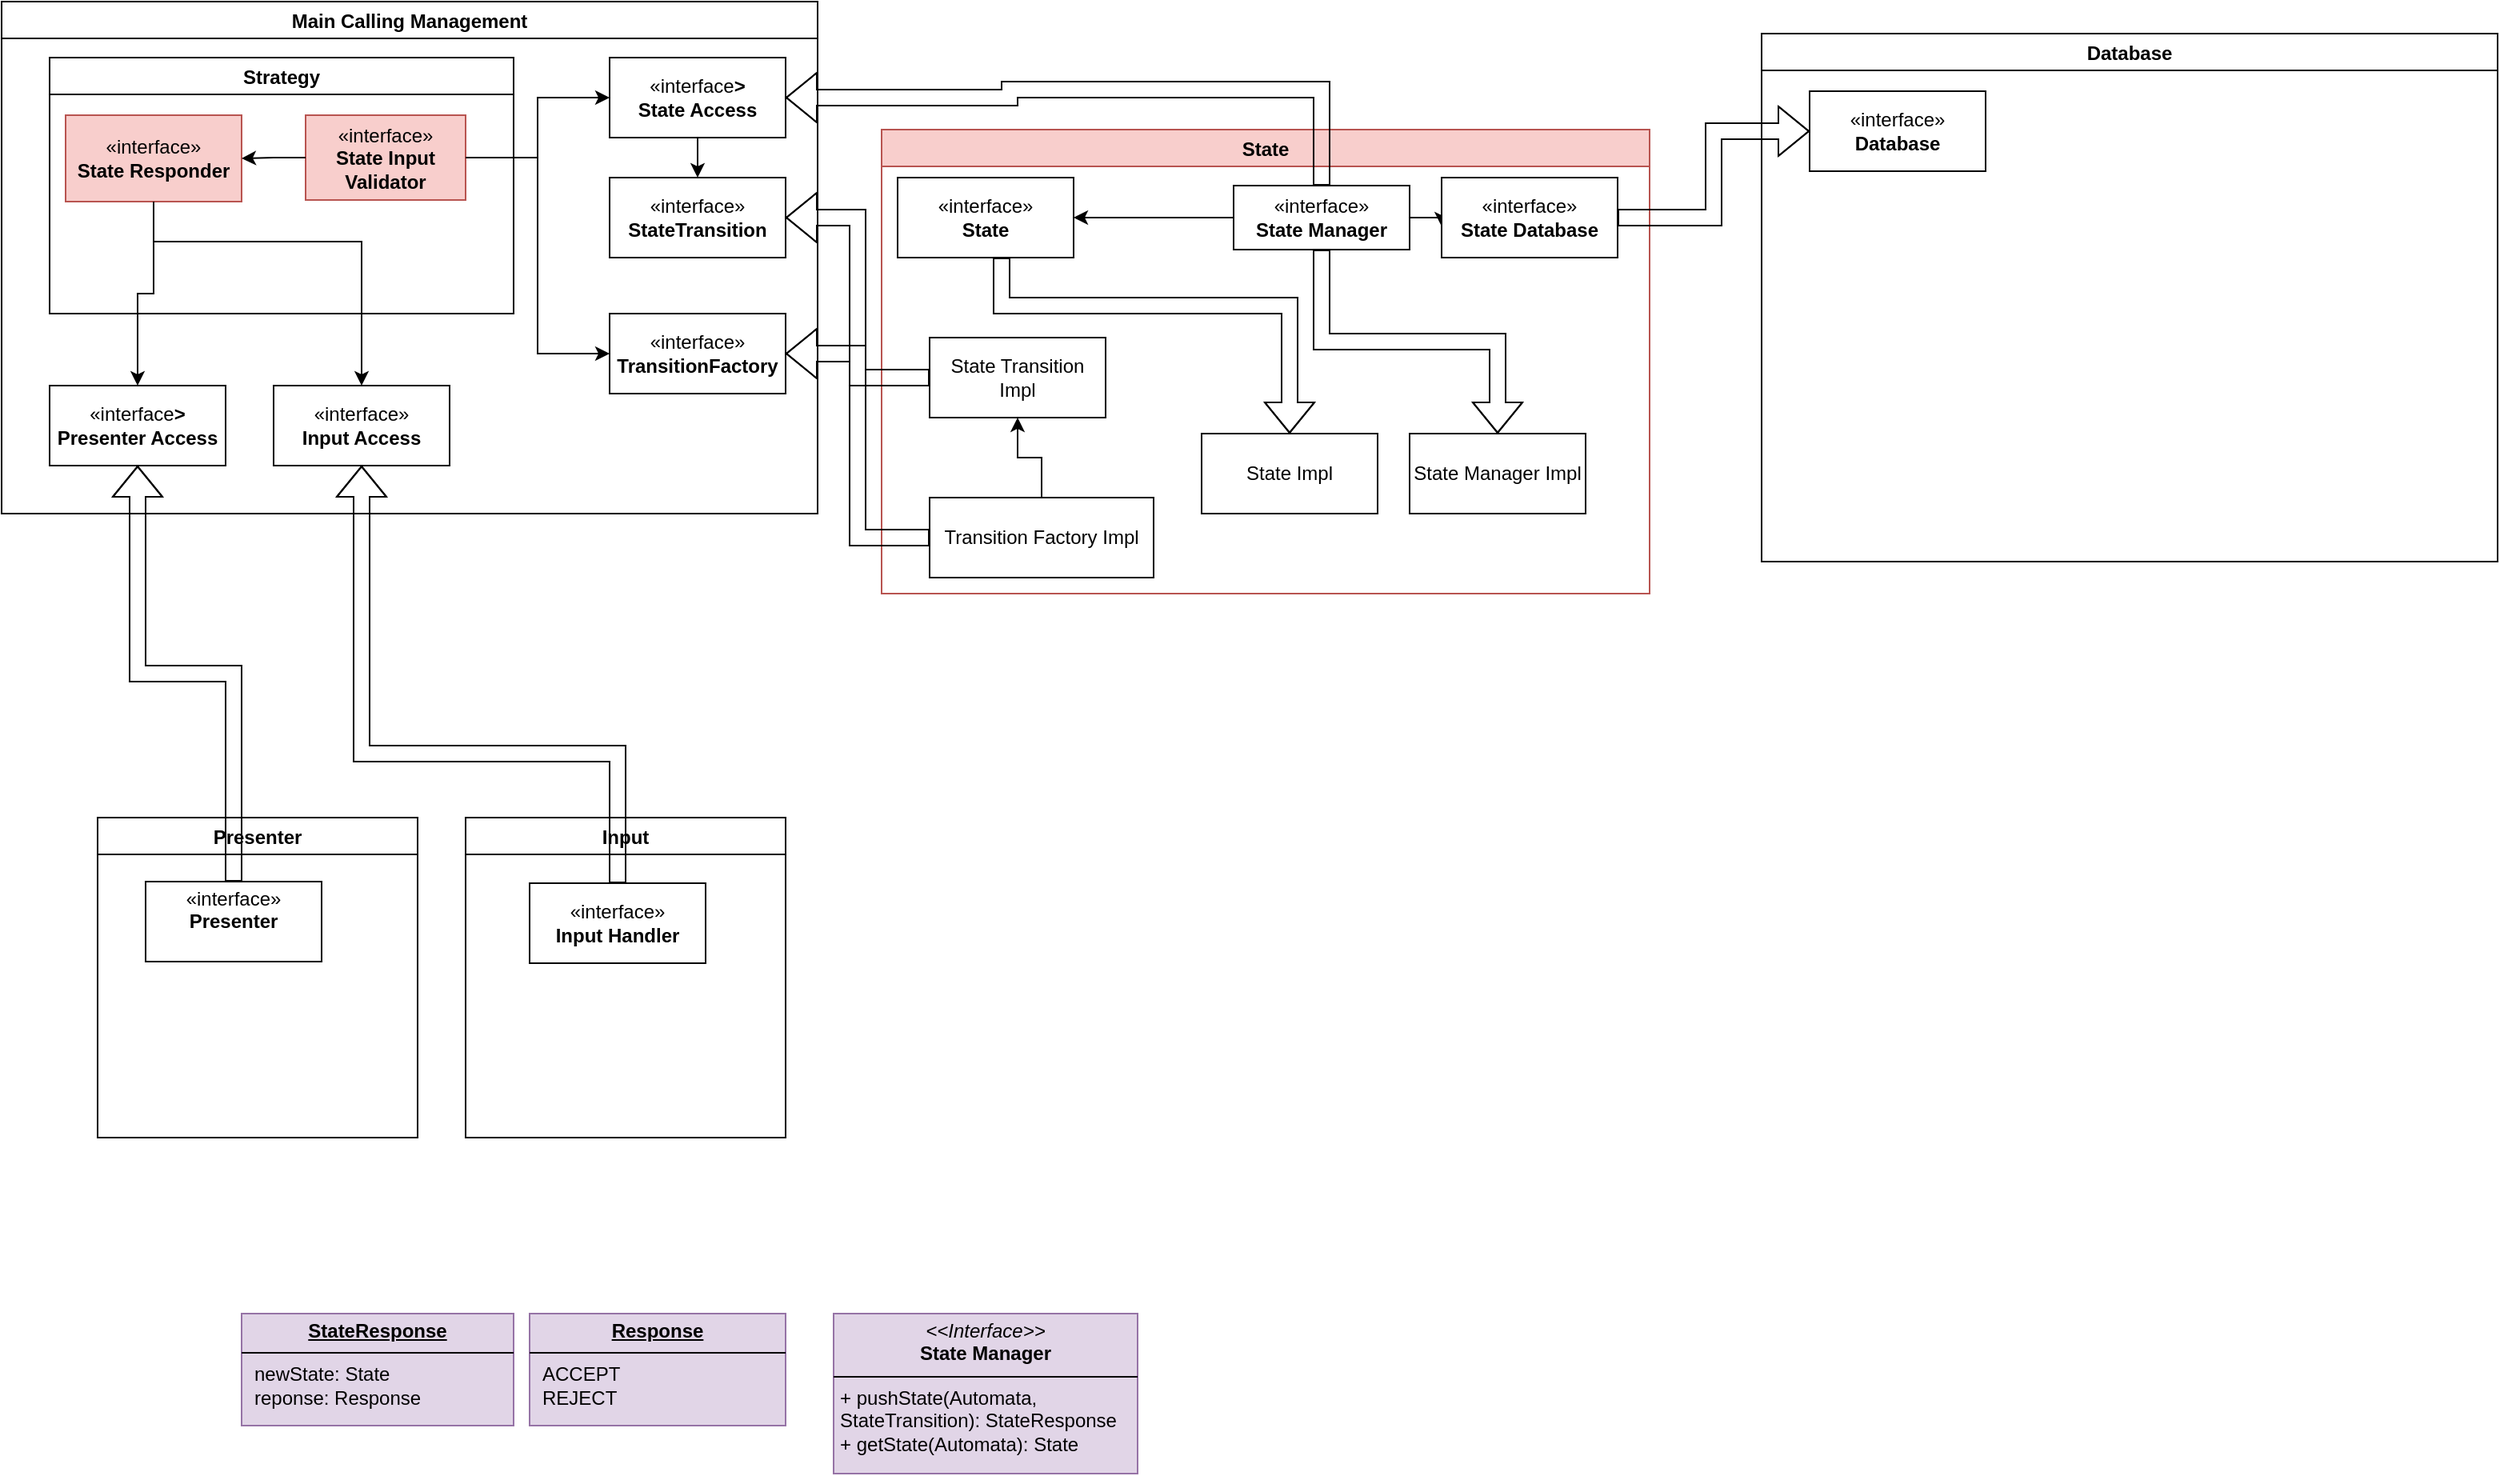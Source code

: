 <mxfile version="24.7.6">
  <diagram name="Page-1" id="tzbsYW9UCMJvGbDcSOl4">
    <mxGraphModel dx="1434" dy="746" grid="1" gridSize="10" guides="1" tooltips="1" connect="1" arrows="1" fold="1" page="1" pageScale="1" pageWidth="3300" pageHeight="4681" math="0" shadow="0">
      <root>
        <mxCell id="0" />
        <mxCell id="1" parent="0" />
        <mxCell id="_MBjRLvO4ldjzD8hgFdt-3" value="State" style="swimlane;fillColor=#f8cecc;strokeColor=#b85450;" parent="1" vertex="1">
          <mxGeometry x="580" y="80" width="480" height="290" as="geometry" />
        </mxCell>
        <mxCell id="_MBjRLvO4ldjzD8hgFdt-9" style="edgeStyle=orthogonalEdgeStyle;rounded=0;orthogonalLoop=1;jettySize=auto;html=1;entryX=0.5;entryY=0;entryDx=0;entryDy=0;shape=flexArrow;" parent="_MBjRLvO4ldjzD8hgFdt-3" source="_MBjRLvO4ldjzD8hgFdt-2" target="_MBjRLvO4ldjzD8hgFdt-8" edge="1">
          <mxGeometry relative="1" as="geometry" />
        </mxCell>
        <mxCell id="_MBjRLvO4ldjzD8hgFdt-13" style="edgeStyle=orthogonalEdgeStyle;rounded=0;orthogonalLoop=1;jettySize=auto;html=1;" parent="_MBjRLvO4ldjzD8hgFdt-3" source="_MBjRLvO4ldjzD8hgFdt-2" edge="1">
          <mxGeometry relative="1" as="geometry">
            <mxPoint x="350.059" y="60" as="targetPoint" />
          </mxGeometry>
        </mxCell>
        <mxCell id="_MBjRLvO4ldjzD8hgFdt-2" value="«interface»&lt;br&gt;&lt;div&gt;&lt;b&gt;State Manager&lt;br&gt;&lt;/b&gt;&lt;/div&gt;" style="html=1;whiteSpace=wrap;" parent="_MBjRLvO4ldjzD8hgFdt-3" vertex="1">
          <mxGeometry x="220" y="35" width="110" height="40" as="geometry" />
        </mxCell>
        <mxCell id="_MBjRLvO4ldjzD8hgFdt-8" value="State Manager Impl" style="html=1;whiteSpace=wrap;" parent="_MBjRLvO4ldjzD8hgFdt-3" vertex="1">
          <mxGeometry x="330" y="190" width="110" height="50" as="geometry" />
        </mxCell>
        <mxCell id="_MBjRLvO4ldjzD8hgFdt-18" value="State Impl" style="html=1;whiteSpace=wrap;" parent="_MBjRLvO4ldjzD8hgFdt-3" vertex="1">
          <mxGeometry x="200" y="190" width="110" height="50" as="geometry" />
        </mxCell>
        <mxCell id="a27PZKkFM3cRq0MSkT6U-8" value="&lt;div&gt;«interface»&lt;/div&gt;&lt;div&gt;&lt;b&gt;State Database&lt;/b&gt;&lt;br&gt;&lt;/div&gt;" style="html=1;whiteSpace=wrap;" parent="_MBjRLvO4ldjzD8hgFdt-3" vertex="1">
          <mxGeometry x="350" y="30" width="110" height="50" as="geometry" />
        </mxCell>
        <mxCell id="_MBjRLvO4ldjzD8hgFdt-17" value="&lt;div&gt;«interface»&lt;/div&gt;&lt;div&gt;&lt;b&gt;State&lt;/b&gt;&lt;br&gt;&lt;/div&gt;" style="html=1;whiteSpace=wrap;" parent="_MBjRLvO4ldjzD8hgFdt-3" vertex="1">
          <mxGeometry x="10" y="30" width="110" height="50" as="geometry" />
        </mxCell>
        <mxCell id="_MBjRLvO4ldjzD8hgFdt-26" style="edgeStyle=orthogonalEdgeStyle;rounded=0;orthogonalLoop=1;jettySize=auto;html=1;entryX=1;entryY=0.5;entryDx=0;entryDy=0;" parent="_MBjRLvO4ldjzD8hgFdt-3" source="_MBjRLvO4ldjzD8hgFdt-2" target="_MBjRLvO4ldjzD8hgFdt-17" edge="1">
          <mxGeometry relative="1" as="geometry" />
        </mxCell>
        <mxCell id="_MBjRLvO4ldjzD8hgFdt-19" style="edgeStyle=orthogonalEdgeStyle;rounded=0;orthogonalLoop=1;jettySize=auto;html=1;entryX=0.5;entryY=0;entryDx=0;entryDy=0;shape=flexArrow;" parent="_MBjRLvO4ldjzD8hgFdt-3" source="_MBjRLvO4ldjzD8hgFdt-17" target="_MBjRLvO4ldjzD8hgFdt-18" edge="1">
          <mxGeometry relative="1" as="geometry">
            <Array as="points">
              <mxPoint x="75" y="110" />
              <mxPoint x="255" y="110" />
            </Array>
          </mxGeometry>
        </mxCell>
        <mxCell id="pTKxA4EhyeNnc-9FHxFn-19" style="edgeStyle=orthogonalEdgeStyle;rounded=0;orthogonalLoop=1;jettySize=auto;html=1;entryX=0.5;entryY=1;entryDx=0;entryDy=0;" edge="1" parent="_MBjRLvO4ldjzD8hgFdt-3" source="pTKxA4EhyeNnc-9FHxFn-14" target="pTKxA4EhyeNnc-9FHxFn-17">
          <mxGeometry relative="1" as="geometry" />
        </mxCell>
        <mxCell id="pTKxA4EhyeNnc-9FHxFn-14" value="&lt;div&gt;Transition Factory Impl&lt;/div&gt;" style="html=1;whiteSpace=wrap;" vertex="1" parent="_MBjRLvO4ldjzD8hgFdt-3">
          <mxGeometry x="30" y="230" width="140" height="50" as="geometry" />
        </mxCell>
        <mxCell id="pTKxA4EhyeNnc-9FHxFn-17" value="State Transition Impl" style="html=1;whiteSpace=wrap;" vertex="1" parent="_MBjRLvO4ldjzD8hgFdt-3">
          <mxGeometry x="30" y="130" width="110" height="50" as="geometry" />
        </mxCell>
        <mxCell id="_MBjRLvO4ldjzD8hgFdt-14" value="Presenter" style="swimlane;" parent="1" vertex="1">
          <mxGeometry x="90" y="510" width="200" height="200" as="geometry" />
        </mxCell>
        <mxCell id="_MBjRLvO4ldjzD8hgFdt-30" value="&lt;div&gt;«interface»&lt;/div&gt;&lt;div&gt;&lt;b&gt;Presenter&lt;/b&gt;&lt;/div&gt;&lt;div&gt;&lt;b&gt;&lt;br&gt;&lt;/b&gt;&lt;/div&gt;" style="html=1;whiteSpace=wrap;" parent="_MBjRLvO4ldjzD8hgFdt-14" vertex="1">
          <mxGeometry x="30" y="40" width="110" height="50" as="geometry" />
        </mxCell>
        <mxCell id="_MBjRLvO4ldjzD8hgFdt-16" value="Input" style="swimlane;" parent="1" vertex="1">
          <mxGeometry x="320" y="510" width="200" height="200" as="geometry" />
        </mxCell>
        <mxCell id="_MBjRLvO4ldjzD8hgFdt-37" value="&lt;div&gt;«interface»&lt;/div&gt;&lt;div&gt;&lt;b&gt;Input Handler&lt;/b&gt;&lt;/div&gt;" style="html=1;whiteSpace=wrap;" parent="_MBjRLvO4ldjzD8hgFdt-16" vertex="1">
          <mxGeometry x="40" y="41" width="110" height="50" as="geometry" />
        </mxCell>
        <mxCell id="_MBjRLvO4ldjzD8hgFdt-20" value="Main Calling Management" style="swimlane;" parent="1" vertex="1">
          <mxGeometry x="30" width="510" height="320" as="geometry" />
        </mxCell>
        <mxCell id="pTKxA4EhyeNnc-9FHxFn-9" style="edgeStyle=orthogonalEdgeStyle;rounded=0;orthogonalLoop=1;jettySize=auto;html=1;entryX=0.5;entryY=0;entryDx=0;entryDy=0;" edge="1" parent="_MBjRLvO4ldjzD8hgFdt-20" source="_MBjRLvO4ldjzD8hgFdt-25" target="pTKxA4EhyeNnc-9FHxFn-1">
          <mxGeometry relative="1" as="geometry">
            <mxPoint x="435" y="130" as="targetPoint" />
          </mxGeometry>
        </mxCell>
        <mxCell id="_MBjRLvO4ldjzD8hgFdt-25" value="&lt;div&gt;«interface&lt;b&gt;&amp;gt;&lt;/b&gt;&lt;/div&gt;&lt;div&gt;&lt;b&gt;State Access&lt;br&gt;&lt;/b&gt;&lt;/div&gt;" style="html=1;whiteSpace=wrap;" parent="_MBjRLvO4ldjzD8hgFdt-20" vertex="1">
          <mxGeometry x="380" y="35" width="110" height="50" as="geometry" />
        </mxCell>
        <mxCell id="_MBjRLvO4ldjzD8hgFdt-29" value="&lt;div&gt;«interface&lt;b&gt;&amp;gt;&lt;/b&gt;&lt;/div&gt;&lt;div&gt;&lt;b&gt;Presenter Access&lt;br&gt;&lt;/b&gt;&lt;/div&gt;" style="html=1;whiteSpace=wrap;" parent="_MBjRLvO4ldjzD8hgFdt-20" vertex="1">
          <mxGeometry x="30" y="240" width="110" height="50" as="geometry" />
        </mxCell>
        <mxCell id="_MBjRLvO4ldjzD8hgFdt-33" value="«interface»&lt;br&gt;&lt;b&gt;Input Access&lt;/b&gt;" style="html=1;whiteSpace=wrap;" parent="_MBjRLvO4ldjzD8hgFdt-20" vertex="1">
          <mxGeometry x="170" y="240" width="110" height="50" as="geometry" />
        </mxCell>
        <mxCell id="a27PZKkFM3cRq0MSkT6U-6" style="edgeStyle=orthogonalEdgeStyle;rounded=0;orthogonalLoop=1;jettySize=auto;html=1;entryX=0;entryY=0.5;entryDx=0;entryDy=0;" parent="_MBjRLvO4ldjzD8hgFdt-20" source="a27PZKkFM3cRq0MSkT6U-1" target="_MBjRLvO4ldjzD8hgFdt-25" edge="1">
          <mxGeometry relative="1" as="geometry" />
        </mxCell>
        <mxCell id="a27PZKkFM3cRq0MSkT6U-13" value="Strategy" style="swimlane;" parent="_MBjRLvO4ldjzD8hgFdt-20" vertex="1">
          <mxGeometry x="30" y="35" width="290" height="160" as="geometry" />
        </mxCell>
        <mxCell id="a27PZKkFM3cRq0MSkT6U-2" value="&lt;div&gt;«interface»&lt;/div&gt;&lt;div&gt;&lt;b&gt;State Responder&lt;/b&gt;&lt;br&gt;&lt;/div&gt;" style="html=1;whiteSpace=wrap;fillColor=#f8cecc;strokeColor=#b85450;" parent="a27PZKkFM3cRq0MSkT6U-13" vertex="1">
          <mxGeometry x="10" y="36" width="110" height="54" as="geometry" />
        </mxCell>
        <mxCell id="a27PZKkFM3cRq0MSkT6U-1" value="«interface»&lt;br&gt;&lt;b&gt;State Input Validator&lt;/b&gt;" style="html=1;whiteSpace=wrap;fillColor=#f8cecc;strokeColor=#b85450;" parent="a27PZKkFM3cRq0MSkT6U-13" vertex="1">
          <mxGeometry x="160" y="36" width="100" height="53" as="geometry" />
        </mxCell>
        <mxCell id="a27PZKkFM3cRq0MSkT6U-5" style="edgeStyle=orthogonalEdgeStyle;rounded=0;orthogonalLoop=1;jettySize=auto;html=1;entryX=1;entryY=0.5;entryDx=0;entryDy=0;" parent="a27PZKkFM3cRq0MSkT6U-13" source="a27PZKkFM3cRq0MSkT6U-1" target="a27PZKkFM3cRq0MSkT6U-2" edge="1">
          <mxGeometry relative="1" as="geometry" />
        </mxCell>
        <mxCell id="pTKxA4EhyeNnc-9FHxFn-1" value="«interface»&lt;br&gt;&lt;b&gt;StateTransition&lt;/b&gt;" style="html=1;whiteSpace=wrap;" vertex="1" parent="_MBjRLvO4ldjzD8hgFdt-20">
          <mxGeometry x="380" y="110" width="110" height="50" as="geometry" />
        </mxCell>
        <mxCell id="pTKxA4EhyeNnc-9FHxFn-10" value="&lt;div&gt;«interface»&lt;/div&gt;&lt;div&gt;&lt;b&gt;TransitionFactory&lt;/b&gt;&lt;br&gt;&lt;/div&gt;" style="html=1;whiteSpace=wrap;" vertex="1" parent="_MBjRLvO4ldjzD8hgFdt-20">
          <mxGeometry x="380" y="195" width="110" height="50" as="geometry" />
        </mxCell>
        <mxCell id="pTKxA4EhyeNnc-9FHxFn-12" style="edgeStyle=orthogonalEdgeStyle;rounded=0;orthogonalLoop=1;jettySize=auto;html=1;entryX=0;entryY=0.5;entryDx=0;entryDy=0;" edge="1" parent="_MBjRLvO4ldjzD8hgFdt-20" source="a27PZKkFM3cRq0MSkT6U-1" target="pTKxA4EhyeNnc-9FHxFn-10">
          <mxGeometry relative="1" as="geometry">
            <mxPoint x="330" y="250" as="targetPoint" />
          </mxGeometry>
        </mxCell>
        <mxCell id="pTKxA4EhyeNnc-9FHxFn-20" style="edgeStyle=orthogonalEdgeStyle;rounded=0;orthogonalLoop=1;jettySize=auto;html=1;entryX=0.5;entryY=0;entryDx=0;entryDy=0;" edge="1" parent="_MBjRLvO4ldjzD8hgFdt-20" source="a27PZKkFM3cRq0MSkT6U-2" target="_MBjRLvO4ldjzD8hgFdt-29">
          <mxGeometry relative="1" as="geometry" />
        </mxCell>
        <mxCell id="pTKxA4EhyeNnc-9FHxFn-21" style="edgeStyle=orthogonalEdgeStyle;rounded=0;orthogonalLoop=1;jettySize=auto;html=1;entryX=0.5;entryY=0;entryDx=0;entryDy=0;" edge="1" parent="_MBjRLvO4ldjzD8hgFdt-20" source="a27PZKkFM3cRq0MSkT6U-2" target="_MBjRLvO4ldjzD8hgFdt-33">
          <mxGeometry relative="1" as="geometry">
            <Array as="points">
              <mxPoint x="95" y="150" />
              <mxPoint x="225" y="150" />
            </Array>
          </mxGeometry>
        </mxCell>
        <mxCell id="a27PZKkFM3cRq0MSkT6U-7" value="Database" style="swimlane;" parent="1" vertex="1">
          <mxGeometry x="1130" y="20" width="460" height="330" as="geometry" />
        </mxCell>
        <mxCell id="a27PZKkFM3cRq0MSkT6U-10" value="&lt;div&gt;«interface»&lt;/div&gt;&lt;div&gt;&lt;b&gt;Database&lt;/b&gt;&lt;br&gt;&lt;/div&gt;" style="html=1;whiteSpace=wrap;" parent="a27PZKkFM3cRq0MSkT6U-7" vertex="1">
          <mxGeometry x="30" y="36" width="110" height="50" as="geometry" />
        </mxCell>
        <mxCell id="a27PZKkFM3cRq0MSkT6U-11" style="edgeStyle=orthogonalEdgeStyle;rounded=0;orthogonalLoop=1;jettySize=auto;html=1;entryX=0;entryY=0.5;entryDx=0;entryDy=0;shape=flexArrow;" parent="1" source="a27PZKkFM3cRq0MSkT6U-8" target="a27PZKkFM3cRq0MSkT6U-10" edge="1">
          <mxGeometry relative="1" as="geometry" />
        </mxCell>
        <mxCell id="KzmgvDpr23mDpTlE40Pg-2" value="&lt;p style=&quot;margin:0px;margin-top:4px;text-align:center;&quot;&gt;&lt;i&gt;&amp;lt;&amp;lt;Interface&amp;gt;&amp;gt;&lt;/i&gt;&lt;br&gt;&lt;b&gt;State Manager&lt;/b&gt;&lt;br&gt;&lt;/p&gt;&lt;hr size=&quot;1&quot; style=&quot;border-style:solid;&quot;&gt;&lt;p style=&quot;margin:0px;margin-left:4px;&quot;&gt;+ pushState(Automata, StateTransition): StateResponse&lt;br&gt;+ getState(Automata): State&lt;/p&gt;&lt;p style=&quot;margin:0px;margin-left:4px;&quot;&gt;&lt;br&gt;&lt;/p&gt;" style="verticalAlign=top;align=left;overflow=fill;html=1;whiteSpace=wrap;fillColor=#e1d5e7;strokeColor=#9673a6;" parent="1" vertex="1">
          <mxGeometry x="550" y="820" width="190" height="100" as="geometry" />
        </mxCell>
        <mxCell id="KzmgvDpr23mDpTlE40Pg-3" value="&lt;p style=&quot;margin:0px;margin-top:4px;text-align:center;text-decoration:underline;&quot;&gt;&lt;b&gt;StateResponse&lt;/b&gt;&lt;br&gt;&lt;/p&gt;&lt;hr size=&quot;1&quot; style=&quot;border-style:solid;&quot;&gt;&lt;p style=&quot;margin:0px;margin-left:8px;&quot;&gt;newState: State&lt;br&gt;reponse: Response&lt;br&gt;&lt;/p&gt;" style="verticalAlign=top;align=left;overflow=fill;html=1;whiteSpace=wrap;fillColor=#e1d5e7;strokeColor=#9673a6;" parent="1" vertex="1">
          <mxGeometry x="180" y="820" width="170" height="70" as="geometry" />
        </mxCell>
        <mxCell id="KzmgvDpr23mDpTlE40Pg-4" value="&lt;p style=&quot;margin:0px;margin-top:4px;text-align:center;text-decoration:underline;&quot;&gt;&lt;b&gt;Response&lt;/b&gt;&lt;br&gt;&lt;/p&gt;&lt;hr size=&quot;1&quot; style=&quot;border-style:solid;&quot;&gt;&lt;p style=&quot;margin:0px;margin-left:8px;&quot;&gt;ACCEPT&lt;br&gt;REJECT&lt;br&gt;&lt;/p&gt;" style="verticalAlign=top;align=left;overflow=fill;html=1;whiteSpace=wrap;fillColor=#e1d5e7;strokeColor=#9673a6;" parent="1" vertex="1">
          <mxGeometry x="360" y="820" width="160" height="70" as="geometry" />
        </mxCell>
        <mxCell id="pTKxA4EhyeNnc-9FHxFn-7" style="edgeStyle=orthogonalEdgeStyle;rounded=0;orthogonalLoop=1;jettySize=auto;html=1;entryX=0.5;entryY=1;entryDx=0;entryDy=0;shape=flexArrow;" edge="1" parent="1" source="_MBjRLvO4ldjzD8hgFdt-30" target="_MBjRLvO4ldjzD8hgFdt-29">
          <mxGeometry relative="1" as="geometry" />
        </mxCell>
        <mxCell id="pTKxA4EhyeNnc-9FHxFn-8" style="edgeStyle=orthogonalEdgeStyle;rounded=0;orthogonalLoop=1;jettySize=auto;html=1;entryX=0.5;entryY=1;entryDx=0;entryDy=0;shape=flexArrow;" edge="1" parent="1" source="_MBjRLvO4ldjzD8hgFdt-37" target="_MBjRLvO4ldjzD8hgFdt-33">
          <mxGeometry relative="1" as="geometry">
            <Array as="points">
              <mxPoint x="415" y="470" />
              <mxPoint x="255" y="470" />
            </Array>
          </mxGeometry>
        </mxCell>
        <mxCell id="pTKxA4EhyeNnc-9FHxFn-13" style="edgeStyle=orthogonalEdgeStyle;rounded=0;orthogonalLoop=1;jettySize=auto;html=1;entryX=1;entryY=0.5;entryDx=0;entryDy=0;shape=flexArrow;" edge="1" parent="1" source="_MBjRLvO4ldjzD8hgFdt-2" target="_MBjRLvO4ldjzD8hgFdt-25">
          <mxGeometry relative="1" as="geometry">
            <Array as="points">
              <mxPoint x="660" y="55" />
              <mxPoint x="660" y="60" />
            </Array>
          </mxGeometry>
        </mxCell>
        <mxCell id="pTKxA4EhyeNnc-9FHxFn-16" style="edgeStyle=orthogonalEdgeStyle;rounded=0;orthogonalLoop=1;jettySize=auto;html=1;entryX=1;entryY=0.5;entryDx=0;entryDy=0;shape=flexArrow;" edge="1" parent="1" source="pTKxA4EhyeNnc-9FHxFn-14" target="pTKxA4EhyeNnc-9FHxFn-10">
          <mxGeometry relative="1" as="geometry" />
        </mxCell>
        <mxCell id="pTKxA4EhyeNnc-9FHxFn-18" style="edgeStyle=orthogonalEdgeStyle;rounded=0;orthogonalLoop=1;jettySize=auto;html=1;entryX=1;entryY=0.5;entryDx=0;entryDy=0;shape=flexArrow;" edge="1" parent="1" source="pTKxA4EhyeNnc-9FHxFn-17" target="pTKxA4EhyeNnc-9FHxFn-1">
          <mxGeometry relative="1" as="geometry" />
        </mxCell>
      </root>
    </mxGraphModel>
  </diagram>
</mxfile>
